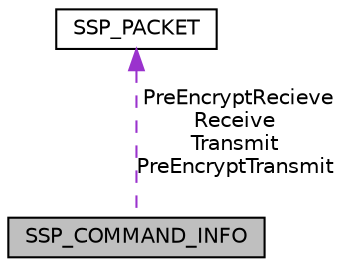 digraph "SSP_COMMAND_INFO"
{
  edge [fontname="Helvetica",fontsize="10",labelfontname="Helvetica",labelfontsize="10"];
  node [fontname="Helvetica",fontsize="10",shape=record];
  Node1 [label="SSP_COMMAND_INFO",height=0.2,width=0.4,color="black", fillcolor="grey75", style="filled", fontcolor="black"];
  Node2 -> Node1 [dir="back",color="darkorchid3",fontsize="10",style="dashed",label=" PreEncryptRecieve\nReceive\nTransmit\nPreEncryptTransmit" ,fontname="Helvetica"];
  Node2 [label="SSP_PACKET",height=0.2,width=0.4,color="black", fillcolor="white", style="filled",URL="$structSSP__PACKET.html"];
}
